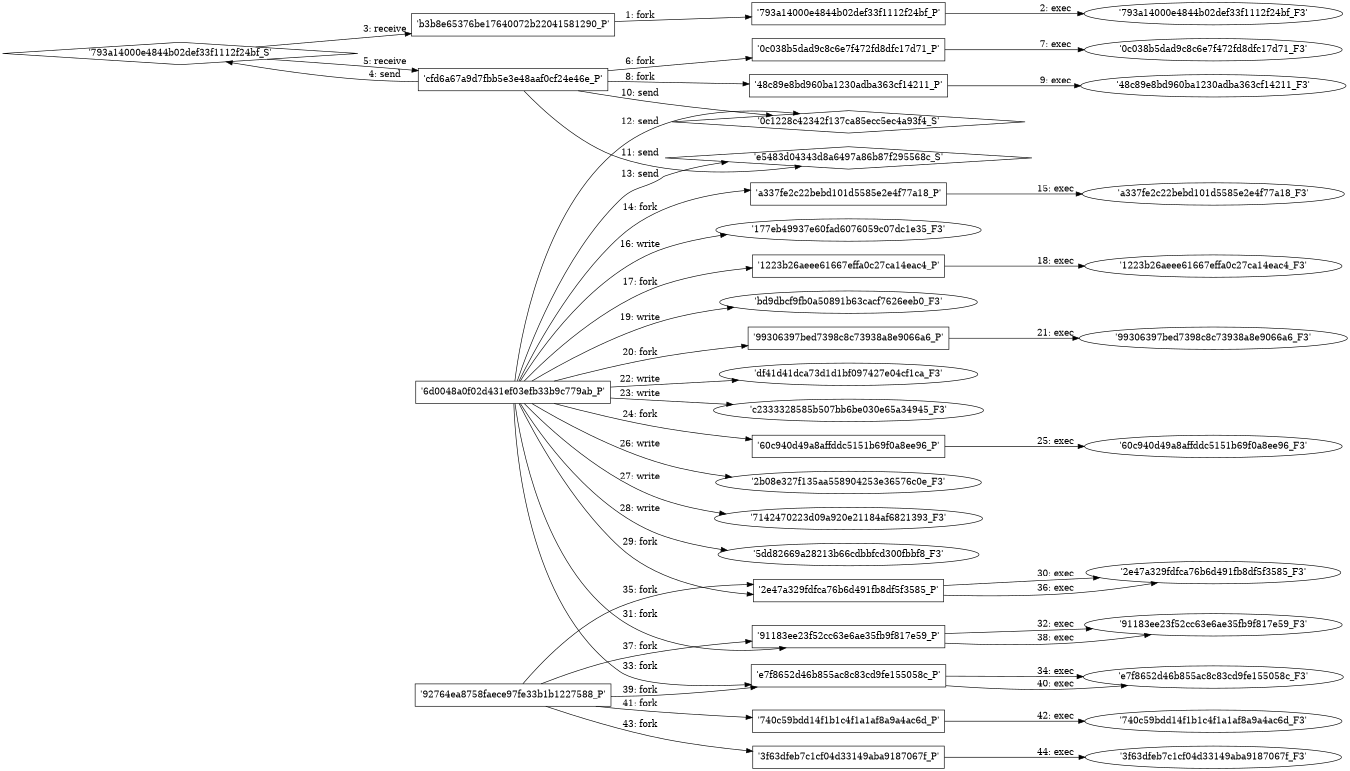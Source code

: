 digraph "D:\Learning\Paper\apt\基于CTI的攻击预警\Dataset\攻击图\ASGfromALLCTI\Links in phishing-like emails lead to tech support scam.dot" {
rankdir="LR"
size="9"
fixedsize="false"
splines="true"
nodesep=0.3
ranksep=0
fontsize=10
overlap="scalexy"
engine= "neato"
	"'b3b8e65376be17640072b22041581290_P'" [node_type=Process shape=box]
	"'793a14000e4844b02def33f1112f24bf_P'" [node_type=Process shape=box]
	"'b3b8e65376be17640072b22041581290_P'" -> "'793a14000e4844b02def33f1112f24bf_P'" [label="1: fork"]
	"'793a14000e4844b02def33f1112f24bf_P'" [node_type=Process shape=box]
	"'793a14000e4844b02def33f1112f24bf_F3'" [node_type=File shape=ellipse]
	"'793a14000e4844b02def33f1112f24bf_P'" -> "'793a14000e4844b02def33f1112f24bf_F3'" [label="2: exec"]
	"'b3b8e65376be17640072b22041581290_P'" [node_type=Process shape=box]
	"'793a14000e4844b02def33f1112f24bf_S'" [node_type=Socket shape=diamond]
	"'793a14000e4844b02def33f1112f24bf_S'" -> "'b3b8e65376be17640072b22041581290_P'" [label="3: receive"]
	"'793a14000e4844b02def33f1112f24bf_S'" [node_type=Socket shape=diamond]
	"'cfd6a67a9d7fbb5e3e48aaf0cf24e46e_P'" [node_type=Process shape=box]
	"'cfd6a67a9d7fbb5e3e48aaf0cf24e46e_P'" -> "'793a14000e4844b02def33f1112f24bf_S'" [label="4: send"]
	"'793a14000e4844b02def33f1112f24bf_S'" -> "'cfd6a67a9d7fbb5e3e48aaf0cf24e46e_P'" [label="5: receive"]
	"'cfd6a67a9d7fbb5e3e48aaf0cf24e46e_P'" [node_type=Process shape=box]
	"'0c038b5dad9c8c6e7f472fd8dfc17d71_P'" [node_type=Process shape=box]
	"'cfd6a67a9d7fbb5e3e48aaf0cf24e46e_P'" -> "'0c038b5dad9c8c6e7f472fd8dfc17d71_P'" [label="6: fork"]
	"'0c038b5dad9c8c6e7f472fd8dfc17d71_P'" [node_type=Process shape=box]
	"'0c038b5dad9c8c6e7f472fd8dfc17d71_F3'" [node_type=File shape=ellipse]
	"'0c038b5dad9c8c6e7f472fd8dfc17d71_P'" -> "'0c038b5dad9c8c6e7f472fd8dfc17d71_F3'" [label="7: exec"]
	"'cfd6a67a9d7fbb5e3e48aaf0cf24e46e_P'" [node_type=Process shape=box]
	"'48c89e8bd960ba1230adba363cf14211_P'" [node_type=Process shape=box]
	"'cfd6a67a9d7fbb5e3e48aaf0cf24e46e_P'" -> "'48c89e8bd960ba1230adba363cf14211_P'" [label="8: fork"]
	"'48c89e8bd960ba1230adba363cf14211_P'" [node_type=Process shape=box]
	"'48c89e8bd960ba1230adba363cf14211_F3'" [node_type=File shape=ellipse]
	"'48c89e8bd960ba1230adba363cf14211_P'" -> "'48c89e8bd960ba1230adba363cf14211_F3'" [label="9: exec"]
	"'0c1228c42342f137ca85ecc5ec4a93f4_S'" [node_type=Socket shape=diamond]
	"'cfd6a67a9d7fbb5e3e48aaf0cf24e46e_P'" [node_type=Process shape=box]
	"'cfd6a67a9d7fbb5e3e48aaf0cf24e46e_P'" -> "'0c1228c42342f137ca85ecc5ec4a93f4_S'" [label="10: send"]
	"'e5483d04343d8a6497a86b87f295568c_S'" [node_type=Socket shape=diamond]
	"'cfd6a67a9d7fbb5e3e48aaf0cf24e46e_P'" [node_type=Process shape=box]
	"'cfd6a67a9d7fbb5e3e48aaf0cf24e46e_P'" -> "'e5483d04343d8a6497a86b87f295568c_S'" [label="11: send"]
	"'0c1228c42342f137ca85ecc5ec4a93f4_S'" [node_type=Socket shape=diamond]
	"'6d0048a0f02d431ef03efb33b9c779ab_P'" [node_type=Process shape=box]
	"'6d0048a0f02d431ef03efb33b9c779ab_P'" -> "'0c1228c42342f137ca85ecc5ec4a93f4_S'" [label="12: send"]
	"'e5483d04343d8a6497a86b87f295568c_S'" [node_type=Socket shape=diamond]
	"'6d0048a0f02d431ef03efb33b9c779ab_P'" [node_type=Process shape=box]
	"'6d0048a0f02d431ef03efb33b9c779ab_P'" -> "'e5483d04343d8a6497a86b87f295568c_S'" [label="13: send"]
	"'6d0048a0f02d431ef03efb33b9c779ab_P'" [node_type=Process shape=box]
	"'a337fe2c22bebd101d5585e2e4f77a18_P'" [node_type=Process shape=box]
	"'6d0048a0f02d431ef03efb33b9c779ab_P'" -> "'a337fe2c22bebd101d5585e2e4f77a18_P'" [label="14: fork"]
	"'a337fe2c22bebd101d5585e2e4f77a18_P'" [node_type=Process shape=box]
	"'a337fe2c22bebd101d5585e2e4f77a18_F3'" [node_type=File shape=ellipse]
	"'a337fe2c22bebd101d5585e2e4f77a18_P'" -> "'a337fe2c22bebd101d5585e2e4f77a18_F3'" [label="15: exec"]
	"'177eb49937e60fad6076059c07dc1e35_F3'" [node_type=file shape=ellipse]
	"'6d0048a0f02d431ef03efb33b9c779ab_P'" [node_type=Process shape=box]
	"'6d0048a0f02d431ef03efb33b9c779ab_P'" -> "'177eb49937e60fad6076059c07dc1e35_F3'" [label="16: write"]
	"'6d0048a0f02d431ef03efb33b9c779ab_P'" [node_type=Process shape=box]
	"'1223b26aeee61667effa0c27ca14eac4_P'" [node_type=Process shape=box]
	"'6d0048a0f02d431ef03efb33b9c779ab_P'" -> "'1223b26aeee61667effa0c27ca14eac4_P'" [label="17: fork"]
	"'1223b26aeee61667effa0c27ca14eac4_P'" [node_type=Process shape=box]
	"'1223b26aeee61667effa0c27ca14eac4_F3'" [node_type=File shape=ellipse]
	"'1223b26aeee61667effa0c27ca14eac4_P'" -> "'1223b26aeee61667effa0c27ca14eac4_F3'" [label="18: exec"]
	"'bd9dbcf9fb0a50891b63cacf7626eeb0_F3'" [node_type=file shape=ellipse]
	"'6d0048a0f02d431ef03efb33b9c779ab_P'" [node_type=Process shape=box]
	"'6d0048a0f02d431ef03efb33b9c779ab_P'" -> "'bd9dbcf9fb0a50891b63cacf7626eeb0_F3'" [label="19: write"]
	"'6d0048a0f02d431ef03efb33b9c779ab_P'" [node_type=Process shape=box]
	"'99306397bed7398c8c73938a8e9066a6_P'" [node_type=Process shape=box]
	"'6d0048a0f02d431ef03efb33b9c779ab_P'" -> "'99306397bed7398c8c73938a8e9066a6_P'" [label="20: fork"]
	"'99306397bed7398c8c73938a8e9066a6_P'" [node_type=Process shape=box]
	"'99306397bed7398c8c73938a8e9066a6_F3'" [node_type=File shape=ellipse]
	"'99306397bed7398c8c73938a8e9066a6_P'" -> "'99306397bed7398c8c73938a8e9066a6_F3'" [label="21: exec"]
	"'df41d41dca73d1d1bf097427e04cf1ca_F3'" [node_type=file shape=ellipse]
	"'6d0048a0f02d431ef03efb33b9c779ab_P'" [node_type=Process shape=box]
	"'6d0048a0f02d431ef03efb33b9c779ab_P'" -> "'df41d41dca73d1d1bf097427e04cf1ca_F3'" [label="22: write"]
	"'c2333328585b507bb6be030e65a34945_F3'" [node_type=file shape=ellipse]
	"'6d0048a0f02d431ef03efb33b9c779ab_P'" [node_type=Process shape=box]
	"'6d0048a0f02d431ef03efb33b9c779ab_P'" -> "'c2333328585b507bb6be030e65a34945_F3'" [label="23: write"]
	"'6d0048a0f02d431ef03efb33b9c779ab_P'" [node_type=Process shape=box]
	"'60c940d49a8affddc5151b69f0a8ee96_P'" [node_type=Process shape=box]
	"'6d0048a0f02d431ef03efb33b9c779ab_P'" -> "'60c940d49a8affddc5151b69f0a8ee96_P'" [label="24: fork"]
	"'60c940d49a8affddc5151b69f0a8ee96_P'" [node_type=Process shape=box]
	"'60c940d49a8affddc5151b69f0a8ee96_F3'" [node_type=File shape=ellipse]
	"'60c940d49a8affddc5151b69f0a8ee96_P'" -> "'60c940d49a8affddc5151b69f0a8ee96_F3'" [label="25: exec"]
	"'2b08e327f135aa558904253e36576c0e_F3'" [node_type=file shape=ellipse]
	"'6d0048a0f02d431ef03efb33b9c779ab_P'" [node_type=Process shape=box]
	"'6d0048a0f02d431ef03efb33b9c779ab_P'" -> "'2b08e327f135aa558904253e36576c0e_F3'" [label="26: write"]
	"'7142470223d09a920e21184af6821393_F3'" [node_type=file shape=ellipse]
	"'6d0048a0f02d431ef03efb33b9c779ab_P'" [node_type=Process shape=box]
	"'6d0048a0f02d431ef03efb33b9c779ab_P'" -> "'7142470223d09a920e21184af6821393_F3'" [label="27: write"]
	"'5dd82669a28213b66cdbbfcd300fbbf8_F3'" [node_type=file shape=ellipse]
	"'6d0048a0f02d431ef03efb33b9c779ab_P'" [node_type=Process shape=box]
	"'6d0048a0f02d431ef03efb33b9c779ab_P'" -> "'5dd82669a28213b66cdbbfcd300fbbf8_F3'" [label="28: write"]
	"'6d0048a0f02d431ef03efb33b9c779ab_P'" [node_type=Process shape=box]
	"'2e47a329fdfca76b6d491fb8df5f3585_P'" [node_type=Process shape=box]
	"'6d0048a0f02d431ef03efb33b9c779ab_P'" -> "'2e47a329fdfca76b6d491fb8df5f3585_P'" [label="29: fork"]
	"'2e47a329fdfca76b6d491fb8df5f3585_P'" [node_type=Process shape=box]
	"'2e47a329fdfca76b6d491fb8df5f3585_F3'" [node_type=File shape=ellipse]
	"'2e47a329fdfca76b6d491fb8df5f3585_P'" -> "'2e47a329fdfca76b6d491fb8df5f3585_F3'" [label="30: exec"]
	"'6d0048a0f02d431ef03efb33b9c779ab_P'" [node_type=Process shape=box]
	"'91183ee23f52cc63e6ae35fb9f817e59_P'" [node_type=Process shape=box]
	"'6d0048a0f02d431ef03efb33b9c779ab_P'" -> "'91183ee23f52cc63e6ae35fb9f817e59_P'" [label="31: fork"]
	"'91183ee23f52cc63e6ae35fb9f817e59_P'" [node_type=Process shape=box]
	"'91183ee23f52cc63e6ae35fb9f817e59_F3'" [node_type=File shape=ellipse]
	"'91183ee23f52cc63e6ae35fb9f817e59_P'" -> "'91183ee23f52cc63e6ae35fb9f817e59_F3'" [label="32: exec"]
	"'6d0048a0f02d431ef03efb33b9c779ab_P'" [node_type=Process shape=box]
	"'e7f8652d46b855ac8c83cd9fe155058c_P'" [node_type=Process shape=box]
	"'6d0048a0f02d431ef03efb33b9c779ab_P'" -> "'e7f8652d46b855ac8c83cd9fe155058c_P'" [label="33: fork"]
	"'e7f8652d46b855ac8c83cd9fe155058c_P'" [node_type=Process shape=box]
	"'e7f8652d46b855ac8c83cd9fe155058c_F3'" [node_type=File shape=ellipse]
	"'e7f8652d46b855ac8c83cd9fe155058c_P'" -> "'e7f8652d46b855ac8c83cd9fe155058c_F3'" [label="34: exec"]
	"'92764ea8758faece97fe33b1b1227588_P'" [node_type=Process shape=box]
	"'2e47a329fdfca76b6d491fb8df5f3585_P'" [node_type=Process shape=box]
	"'92764ea8758faece97fe33b1b1227588_P'" -> "'2e47a329fdfca76b6d491fb8df5f3585_P'" [label="35: fork"]
	"'2e47a329fdfca76b6d491fb8df5f3585_P'" [node_type=Process shape=box]
	"'2e47a329fdfca76b6d491fb8df5f3585_F3'" [node_type=File shape=ellipse]
	"'2e47a329fdfca76b6d491fb8df5f3585_P'" -> "'2e47a329fdfca76b6d491fb8df5f3585_F3'" [label="36: exec"]
	"'92764ea8758faece97fe33b1b1227588_P'" [node_type=Process shape=box]
	"'91183ee23f52cc63e6ae35fb9f817e59_P'" [node_type=Process shape=box]
	"'92764ea8758faece97fe33b1b1227588_P'" -> "'91183ee23f52cc63e6ae35fb9f817e59_P'" [label="37: fork"]
	"'91183ee23f52cc63e6ae35fb9f817e59_P'" [node_type=Process shape=box]
	"'91183ee23f52cc63e6ae35fb9f817e59_F3'" [node_type=File shape=ellipse]
	"'91183ee23f52cc63e6ae35fb9f817e59_P'" -> "'91183ee23f52cc63e6ae35fb9f817e59_F3'" [label="38: exec"]
	"'92764ea8758faece97fe33b1b1227588_P'" [node_type=Process shape=box]
	"'e7f8652d46b855ac8c83cd9fe155058c_P'" [node_type=Process shape=box]
	"'92764ea8758faece97fe33b1b1227588_P'" -> "'e7f8652d46b855ac8c83cd9fe155058c_P'" [label="39: fork"]
	"'e7f8652d46b855ac8c83cd9fe155058c_P'" [node_type=Process shape=box]
	"'e7f8652d46b855ac8c83cd9fe155058c_F3'" [node_type=File shape=ellipse]
	"'e7f8652d46b855ac8c83cd9fe155058c_P'" -> "'e7f8652d46b855ac8c83cd9fe155058c_F3'" [label="40: exec"]
	"'92764ea8758faece97fe33b1b1227588_P'" [node_type=Process shape=box]
	"'740c59bdd14f1b1c4f1a1af8a9a4ac6d_P'" [node_type=Process shape=box]
	"'92764ea8758faece97fe33b1b1227588_P'" -> "'740c59bdd14f1b1c4f1a1af8a9a4ac6d_P'" [label="41: fork"]
	"'740c59bdd14f1b1c4f1a1af8a9a4ac6d_P'" [node_type=Process shape=box]
	"'740c59bdd14f1b1c4f1a1af8a9a4ac6d_F3'" [node_type=File shape=ellipse]
	"'740c59bdd14f1b1c4f1a1af8a9a4ac6d_P'" -> "'740c59bdd14f1b1c4f1a1af8a9a4ac6d_F3'" [label="42: exec"]
	"'92764ea8758faece97fe33b1b1227588_P'" [node_type=Process shape=box]
	"'3f63dfeb7c1cf04d33149aba9187067f_P'" [node_type=Process shape=box]
	"'92764ea8758faece97fe33b1b1227588_P'" -> "'3f63dfeb7c1cf04d33149aba9187067f_P'" [label="43: fork"]
	"'3f63dfeb7c1cf04d33149aba9187067f_P'" [node_type=Process shape=box]
	"'3f63dfeb7c1cf04d33149aba9187067f_F3'" [node_type=File shape=ellipse]
	"'3f63dfeb7c1cf04d33149aba9187067f_P'" -> "'3f63dfeb7c1cf04d33149aba9187067f_F3'" [label="44: exec"]
}
